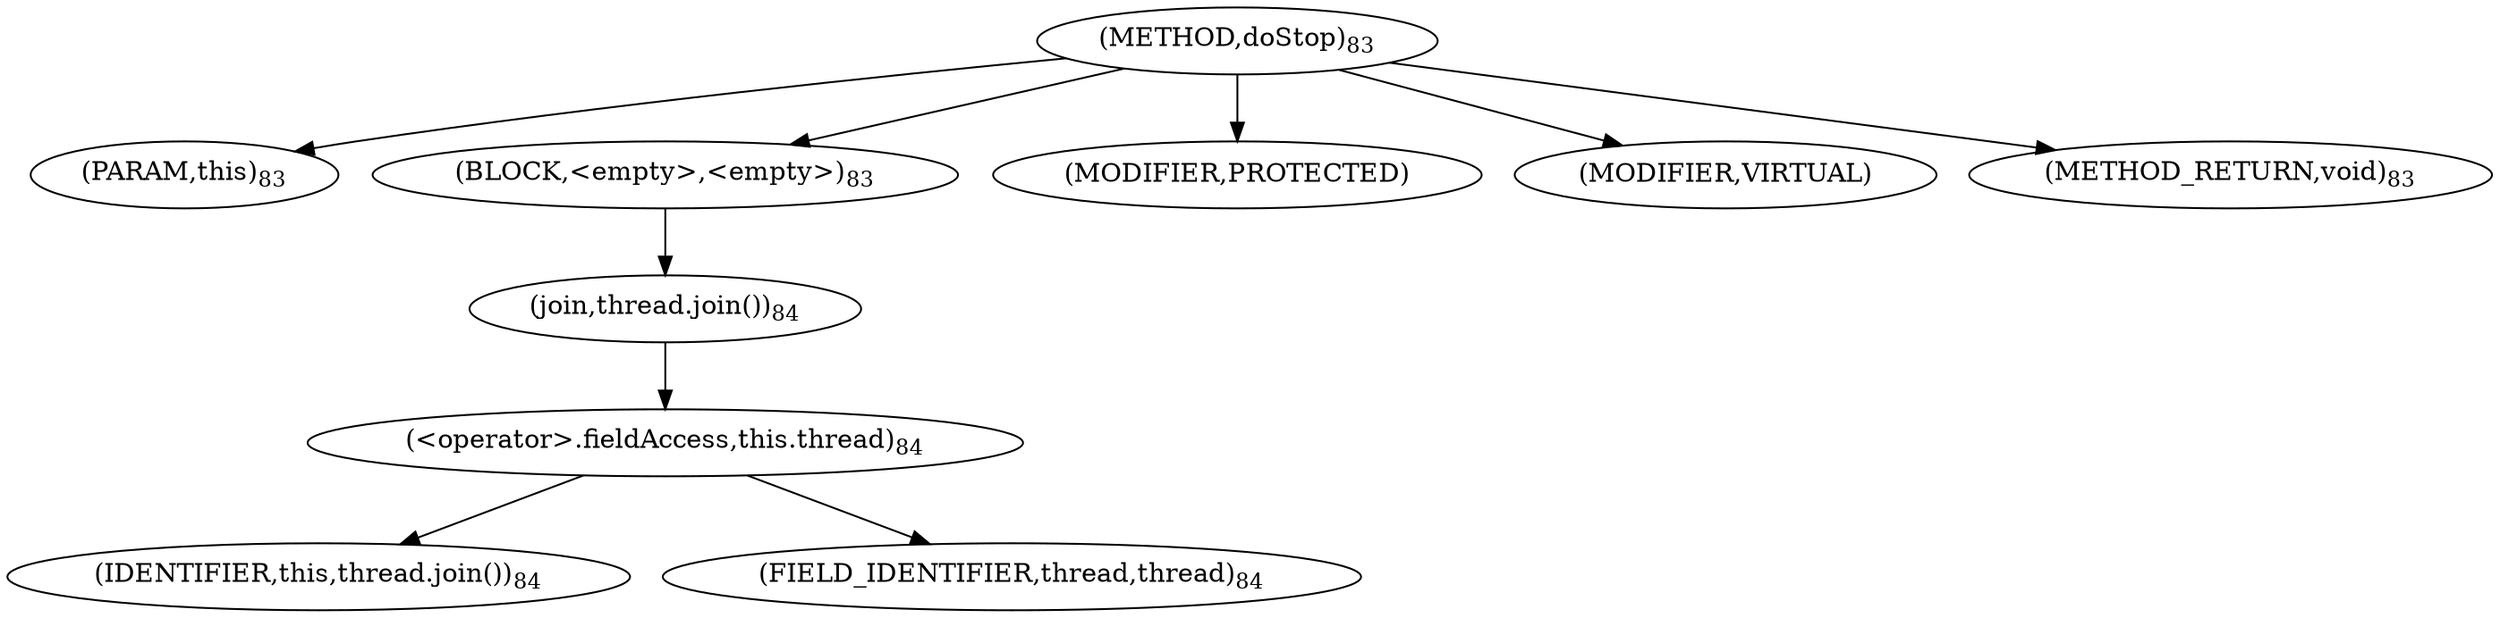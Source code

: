 digraph "doStop" {  
"158" [label = <(METHOD,doStop)<SUB>83</SUB>> ]
"159" [label = <(PARAM,this)<SUB>83</SUB>> ]
"160" [label = <(BLOCK,&lt;empty&gt;,&lt;empty&gt;)<SUB>83</SUB>> ]
"161" [label = <(join,thread.join())<SUB>84</SUB>> ]
"162" [label = <(&lt;operator&gt;.fieldAccess,this.thread)<SUB>84</SUB>> ]
"163" [label = <(IDENTIFIER,this,thread.join())<SUB>84</SUB>> ]
"164" [label = <(FIELD_IDENTIFIER,thread,thread)<SUB>84</SUB>> ]
"165" [label = <(MODIFIER,PROTECTED)> ]
"166" [label = <(MODIFIER,VIRTUAL)> ]
"167" [label = <(METHOD_RETURN,void)<SUB>83</SUB>> ]
  "158" -> "159" 
  "158" -> "160" 
  "158" -> "165" 
  "158" -> "166" 
  "158" -> "167" 
  "160" -> "161" 
  "161" -> "162" 
  "162" -> "163" 
  "162" -> "164" 
}
